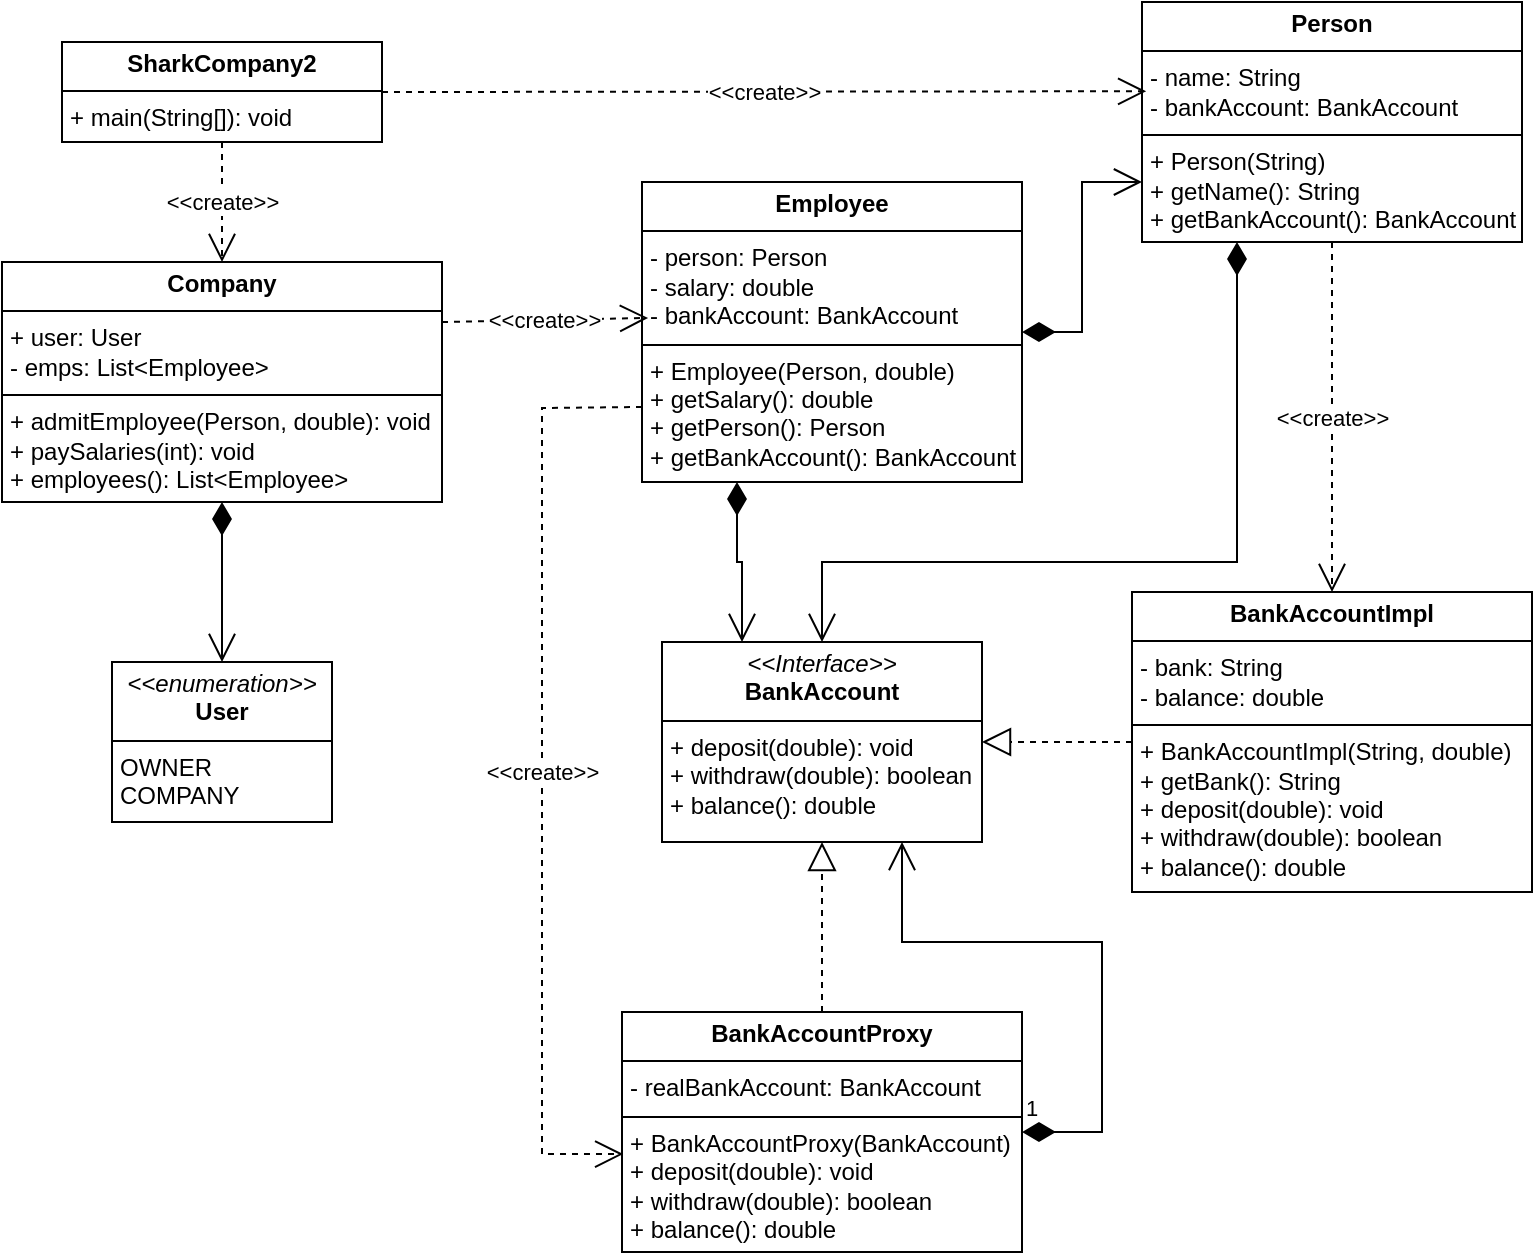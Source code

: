 <mxfile version="24.3.1" type="device">
  <diagram name="Página-1" id="oaW15ECjdYBwQmC07oxL">
    <mxGraphModel dx="1034" dy="509" grid="1" gridSize="10" guides="1" tooltips="1" connect="1" arrows="1" fold="1" page="1" pageScale="1" pageWidth="827" pageHeight="1169" math="0" shadow="0">
      <root>
        <mxCell id="0" />
        <mxCell id="1" parent="0" />
        <mxCell id="M7Njnbs4hMgtUZZrr3B1-2" value="&lt;p style=&quot;margin:0px;margin-top:4px;text-align:center;&quot;&gt;&lt;i&gt;&amp;lt;&amp;lt;Interface&amp;gt;&amp;gt;&lt;/i&gt;&lt;br&gt;&lt;b&gt;BankAccount&lt;/b&gt;&lt;/p&gt;&lt;hr size=&quot;1&quot; style=&quot;border-style:solid;&quot;&gt;&lt;p style=&quot;margin:0px;margin-left:4px;&quot;&gt;&lt;/p&gt;&lt;p style=&quot;margin:0px;margin-left:4px;&quot;&gt;+ deposit(double): void&lt;/p&gt;&lt;p style=&quot;margin:0px;margin-left:4px;&quot;&gt;+ withdraw(double): boolean&lt;/p&gt;&lt;p style=&quot;margin:0px;margin-left:4px;&quot;&gt;+ balance(): double&lt;/p&gt;" style="verticalAlign=top;align=left;overflow=fill;html=1;whiteSpace=wrap;" parent="1" vertex="1">
          <mxGeometry x="340" y="340" width="160" height="100" as="geometry" />
        </mxCell>
        <mxCell id="M7Njnbs4hMgtUZZrr3B1-8" value="&lt;p style=&quot;margin:0px;margin-top:4px;text-align:center;&quot;&gt;&lt;b&gt;BankAccountImpl&lt;/b&gt;&lt;/p&gt;&lt;hr size=&quot;1&quot; style=&quot;border-style:solid;&quot;&gt;&lt;p style=&quot;margin:0px;margin-left:4px;&quot;&gt;- bank: String&lt;/p&gt;&lt;p style=&quot;margin:0px;margin-left:4px;&quot;&gt;- balance: double&lt;/p&gt;&lt;hr size=&quot;1&quot; style=&quot;border-style:solid;&quot;&gt;&lt;p style=&quot;margin:0px;margin-left:4px;&quot;&gt;+ BankAccountImpl(String, double)&lt;/p&gt;&lt;p style=&quot;margin:0px;margin-left:4px;&quot;&gt;+ getBank(): String&lt;/p&gt;&lt;p style=&quot;margin:0px;margin-left:4px;&quot;&gt;+ deposit(double): void&lt;/p&gt;&lt;p style=&quot;margin:0px;margin-left:4px;&quot;&gt;+ withdraw(double): boolean&lt;/p&gt;&lt;p style=&quot;margin:0px;margin-left:4px;&quot;&gt;+ balance(): double&lt;/p&gt;" style="verticalAlign=top;align=left;overflow=fill;html=1;whiteSpace=wrap;" parent="1" vertex="1">
          <mxGeometry x="575" y="315" width="200" height="150" as="geometry" />
        </mxCell>
        <mxCell id="M7Njnbs4hMgtUZZrr3B1-9" value="&lt;p style=&quot;margin:0px;margin-top:4px;text-align:center;&quot;&gt;&lt;b&gt;BankAccountProxy&lt;/b&gt;&lt;/p&gt;&lt;hr size=&quot;1&quot; style=&quot;border-style:solid;&quot;&gt;&lt;p style=&quot;margin:0px;margin-left:4px;&quot;&gt;- realBankAccount: BankAccount&lt;/p&gt;&lt;hr size=&quot;1&quot; style=&quot;border-style:solid;&quot;&gt;&lt;p style=&quot;margin:0px;margin-left:4px;&quot;&gt;+ BankAccountProxy(BankAccount)&lt;/p&gt;&lt;p style=&quot;margin:0px;margin-left:4px;&quot;&gt;+ deposit(double): void&lt;/p&gt;&lt;p style=&quot;margin:0px;margin-left:4px;&quot;&gt;+ withdraw(double): boolean&lt;/p&gt;&lt;p style=&quot;margin:0px;margin-left:4px;&quot;&gt;+ balance(): double&lt;/p&gt;" style="verticalAlign=top;align=left;overflow=fill;html=1;whiteSpace=wrap;" parent="1" vertex="1">
          <mxGeometry x="320" y="525" width="200" height="120" as="geometry" />
        </mxCell>
        <mxCell id="M7Njnbs4hMgtUZZrr3B1-10" value="&lt;p style=&quot;margin:0px;margin-top:4px;text-align:center;&quot;&gt;&lt;b&gt;Company&lt;/b&gt;&lt;/p&gt;&lt;hr size=&quot;1&quot; style=&quot;border-style:solid;&quot;&gt;&lt;p style=&quot;margin:0px;margin-left:4px;&quot;&gt;+ user: User&lt;/p&gt;&lt;p style=&quot;margin:0px;margin-left:4px;&quot;&gt;- emps: List&amp;lt;Employee&amp;gt;&lt;/p&gt;&lt;hr size=&quot;1&quot; style=&quot;border-style:solid;&quot;&gt;&lt;p style=&quot;margin:0px;margin-left:4px;&quot;&gt;+ admitEmployee(Person, double): void&lt;br&gt;&lt;/p&gt;&lt;p style=&quot;margin:0px;margin-left:4px;&quot;&gt;+ paySalaries(int): void&lt;/p&gt;&lt;p style=&quot;margin:0px;margin-left:4px;&quot;&gt;+ employees(): List&amp;lt;Employee&amp;gt;&lt;/p&gt;" style="verticalAlign=top;align=left;overflow=fill;html=1;whiteSpace=wrap;" parent="1" vertex="1">
          <mxGeometry x="10" y="150" width="220" height="120" as="geometry" />
        </mxCell>
        <mxCell id="M7Njnbs4hMgtUZZrr3B1-11" value="&lt;p style=&quot;margin:0px;margin-top:4px;text-align:center;&quot;&gt;&lt;b&gt;Employee&lt;/b&gt;&lt;/p&gt;&lt;hr size=&quot;1&quot; style=&quot;border-style:solid;&quot;&gt;&lt;p style=&quot;margin:0px;margin-left:4px;&quot;&gt;- person: Person&lt;/p&gt;&lt;p style=&quot;margin:0px;margin-left:4px;&quot;&gt;- salary: double&lt;/p&gt;&lt;p style=&quot;margin:0px;margin-left:4px;&quot;&gt;- bankAccount: BankAccount&lt;/p&gt;&lt;hr size=&quot;1&quot; style=&quot;border-style:solid;&quot;&gt;&lt;p style=&quot;margin:0px;margin-left:4px;&quot;&gt;+ Employee(Person, double)&lt;br&gt;&lt;/p&gt;&lt;p style=&quot;margin:0px;margin-left:4px;&quot;&gt;+ getSalary(): double&lt;/p&gt;&lt;p style=&quot;margin:0px;margin-left:4px;&quot;&gt;+ getPerson(): Person&lt;/p&gt;&lt;p style=&quot;margin:0px;margin-left:4px;&quot;&gt;+ getBankAccount(): BankAccount&lt;/p&gt;" style="verticalAlign=top;align=left;overflow=fill;html=1;whiteSpace=wrap;" parent="1" vertex="1">
          <mxGeometry x="330" y="110" width="190" height="150" as="geometry" />
        </mxCell>
        <mxCell id="M7Njnbs4hMgtUZZrr3B1-12" value="&lt;p style=&quot;margin:0px;margin-top:4px;text-align:center;&quot;&gt;&lt;b&gt;Person&lt;/b&gt;&lt;/p&gt;&lt;hr size=&quot;1&quot; style=&quot;border-style:solid;&quot;&gt;&lt;p style=&quot;margin:0px;margin-left:4px;&quot;&gt;- name: String&lt;/p&gt;&lt;p style=&quot;margin:0px;margin-left:4px;&quot;&gt;- bankAccount: BankAccount&lt;/p&gt;&lt;hr size=&quot;1&quot; style=&quot;border-style:solid;&quot;&gt;&lt;p style=&quot;margin:0px;margin-left:4px;&quot;&gt;+ Person(String)&lt;br&gt;&lt;/p&gt;&lt;p style=&quot;margin:0px;margin-left:4px;&quot;&gt;+ getName(): String&lt;/p&gt;&lt;p style=&quot;margin:0px;margin-left:4px;&quot;&gt;+ getBankAccount(): BankAccount&lt;/p&gt;" style="verticalAlign=top;align=left;overflow=fill;html=1;whiteSpace=wrap;" parent="1" vertex="1">
          <mxGeometry x="580" y="20" width="190" height="120" as="geometry" />
        </mxCell>
        <mxCell id="M7Njnbs4hMgtUZZrr3B1-13" value="&lt;p style=&quot;margin:0px;margin-top:4px;text-align:center;&quot;&gt;&lt;i&gt;&amp;lt;&amp;lt;enumeration&amp;gt;&amp;gt;&lt;/i&gt;&lt;br&gt;&lt;b&gt;User&lt;/b&gt;&lt;/p&gt;&lt;hr size=&quot;1&quot; style=&quot;border-style:solid;&quot;&gt;&lt;p style=&quot;margin:0px;margin-left:4px;&quot;&gt;OWNER&lt;/p&gt;&lt;p style=&quot;margin:0px;margin-left:4px;&quot;&gt;COMPANY&lt;/p&gt;" style="verticalAlign=top;align=left;overflow=fill;html=1;whiteSpace=wrap;" parent="1" vertex="1">
          <mxGeometry x="65" y="350" width="110" height="80" as="geometry" />
        </mxCell>
        <mxCell id="M7Njnbs4hMgtUZZrr3B1-16" value="" style="endArrow=block;dashed=1;endFill=0;endSize=12;html=1;rounded=0;entryX=1;entryY=0.5;entryDx=0;entryDy=0;exitX=0;exitY=0.5;exitDx=0;exitDy=0;" parent="1" source="M7Njnbs4hMgtUZZrr3B1-8" target="M7Njnbs4hMgtUZZrr3B1-2" edge="1">
          <mxGeometry width="160" relative="1" as="geometry">
            <mxPoint x="590" y="390" as="sourcePoint" />
            <mxPoint x="580" y="580" as="targetPoint" />
          </mxGeometry>
        </mxCell>
        <mxCell id="M7Njnbs4hMgtUZZrr3B1-17" value="" style="endArrow=block;dashed=1;endFill=0;endSize=12;html=1;rounded=0;entryX=0.5;entryY=1;entryDx=0;entryDy=0;exitX=0.5;exitY=0;exitDx=0;exitDy=0;" parent="1" source="M7Njnbs4hMgtUZZrr3B1-9" target="M7Njnbs4hMgtUZZrr3B1-2" edge="1">
          <mxGeometry width="160" relative="1" as="geometry">
            <mxPoint x="400" y="540" as="sourcePoint" />
            <mxPoint x="580" y="580" as="targetPoint" />
          </mxGeometry>
        </mxCell>
        <mxCell id="M7Njnbs4hMgtUZZrr3B1-18" value="1" style="endArrow=open;html=1;endSize=12;startArrow=diamondThin;startSize=14;startFill=1;edgeStyle=orthogonalEdgeStyle;align=left;verticalAlign=bottom;rounded=0;entryX=0.75;entryY=1;entryDx=0;entryDy=0;exitX=1;exitY=0.5;exitDx=0;exitDy=0;" parent="1" source="M7Njnbs4hMgtUZZrr3B1-9" target="M7Njnbs4hMgtUZZrr3B1-2" edge="1">
          <mxGeometry x="-1" y="3" relative="1" as="geometry">
            <mxPoint x="550" y="640" as="sourcePoint" />
            <mxPoint x="580" y="580" as="targetPoint" />
            <Array as="points">
              <mxPoint x="560" y="585" />
              <mxPoint x="560" y="490" />
              <mxPoint x="460" y="490" />
            </Array>
          </mxGeometry>
        </mxCell>
        <mxCell id="M7Njnbs4hMgtUZZrr3B1-20" value="" style="endArrow=open;html=1;endSize=12;startArrow=diamondThin;startSize=14;startFill=1;edgeStyle=orthogonalEdgeStyle;align=left;verticalAlign=bottom;rounded=0;entryX=0.5;entryY=0;entryDx=0;entryDy=0;exitX=0.5;exitY=1;exitDx=0;exitDy=0;" parent="1" source="M7Njnbs4hMgtUZZrr3B1-10" target="M7Njnbs4hMgtUZZrr3B1-13" edge="1">
          <mxGeometry x="-1" y="3" relative="1" as="geometry">
            <mxPoint x="120" y="290" as="sourcePoint" />
            <mxPoint x="450" y="300" as="targetPoint" />
          </mxGeometry>
        </mxCell>
        <mxCell id="F6i-NHijK2bEI4QJj10K-2" value="&lt;p style=&quot;margin:0px;margin-top:4px;text-align:center;&quot;&gt;&lt;b&gt;SharkCompany2&lt;/b&gt;&lt;/p&gt;&lt;hr size=&quot;1&quot; style=&quot;border-style:solid;&quot;&gt;&lt;p style=&quot;margin:0px;margin-left:4px;&quot;&gt;+ main(String[]): void&lt;/p&gt;" style="verticalAlign=top;align=left;overflow=fill;html=1;whiteSpace=wrap;" vertex="1" parent="1">
          <mxGeometry x="40" y="40" width="160" height="50" as="geometry" />
        </mxCell>
        <mxCell id="F6i-NHijK2bEI4QJj10K-3" value="" style="endArrow=open;html=1;endSize=12;startArrow=diamondThin;startSize=14;startFill=1;edgeStyle=orthogonalEdgeStyle;align=left;verticalAlign=bottom;rounded=0;exitX=0.25;exitY=1;exitDx=0;exitDy=0;entryX=0.5;entryY=0;entryDx=0;entryDy=0;" edge="1" parent="1" source="M7Njnbs4hMgtUZZrr3B1-12" target="M7Njnbs4hMgtUZZrr3B1-2">
          <mxGeometry x="-1" y="3" relative="1" as="geometry">
            <mxPoint x="330" y="510" as="sourcePoint" />
            <mxPoint x="490" y="510" as="targetPoint" />
            <Array as="points">
              <mxPoint x="628" y="300" />
              <mxPoint x="420" y="300" />
            </Array>
          </mxGeometry>
        </mxCell>
        <mxCell id="F6i-NHijK2bEI4QJj10K-4" value="&amp;lt;&amp;lt;create&amp;gt;&amp;gt;" style="endArrow=open;endSize=12;dashed=1;html=1;rounded=0;exitX=1;exitY=0.25;exitDx=0;exitDy=0;entryX=0.016;entryY=0.453;entryDx=0;entryDy=0;entryPerimeter=0;" edge="1" parent="1" source="M7Njnbs4hMgtUZZrr3B1-10" target="M7Njnbs4hMgtUZZrr3B1-11">
          <mxGeometry width="160" relative="1" as="geometry">
            <mxPoint x="330" y="350" as="sourcePoint" />
            <mxPoint x="490" y="350" as="targetPoint" />
          </mxGeometry>
        </mxCell>
        <mxCell id="F6i-NHijK2bEI4QJj10K-6" value="&amp;lt;&amp;lt;create&amp;gt;&amp;gt;" style="endArrow=open;endSize=12;dashed=1;html=1;rounded=0;exitX=0.5;exitY=1;exitDx=0;exitDy=0;entryX=0.5;entryY=0;entryDx=0;entryDy=0;" edge="1" parent="1" source="F6i-NHijK2bEI4QJj10K-2" target="M7Njnbs4hMgtUZZrr3B1-10">
          <mxGeometry width="160" relative="1" as="geometry">
            <mxPoint x="330" y="270" as="sourcePoint" />
            <mxPoint x="490" y="270" as="targetPoint" />
          </mxGeometry>
        </mxCell>
        <mxCell id="F6i-NHijK2bEI4QJj10K-8" value="&amp;lt;&amp;lt;create&amp;gt;&amp;gt;" style="endArrow=open;endSize=12;dashed=1;html=1;rounded=0;entryX=0.5;entryY=0;entryDx=0;entryDy=0;exitX=0.5;exitY=1;exitDx=0;exitDy=0;" edge="1" parent="1" source="M7Njnbs4hMgtUZZrr3B1-12" target="M7Njnbs4hMgtUZZrr3B1-8">
          <mxGeometry width="160" relative="1" as="geometry">
            <mxPoint x="690" y="170" as="sourcePoint" />
            <mxPoint x="490" y="590" as="targetPoint" />
            <Array as="points" />
          </mxGeometry>
        </mxCell>
        <mxCell id="F6i-NHijK2bEI4QJj10K-11" value="" style="endArrow=open;html=1;endSize=12;startArrow=diamondThin;startSize=14;startFill=1;edgeStyle=orthogonalEdgeStyle;align=left;verticalAlign=bottom;rounded=0;entryX=0;entryY=0.75;entryDx=0;entryDy=0;exitX=1;exitY=0.5;exitDx=0;exitDy=0;" edge="1" parent="1" source="M7Njnbs4hMgtUZZrr3B1-11" target="M7Njnbs4hMgtUZZrr3B1-12">
          <mxGeometry x="-1" y="3" relative="1" as="geometry">
            <mxPoint x="330" y="310" as="sourcePoint" />
            <mxPoint x="490" y="310" as="targetPoint" />
          </mxGeometry>
        </mxCell>
        <mxCell id="F6i-NHijK2bEI4QJj10K-12" value="" style="endArrow=open;html=1;endSize=12;startArrow=diamondThin;startSize=14;startFill=1;edgeStyle=orthogonalEdgeStyle;align=left;verticalAlign=bottom;rounded=0;entryX=0.25;entryY=0;entryDx=0;entryDy=0;exitX=0.25;exitY=1;exitDx=0;exitDy=0;" edge="1" parent="1" source="M7Njnbs4hMgtUZZrr3B1-11" target="M7Njnbs4hMgtUZZrr3B1-2">
          <mxGeometry x="-1" y="3" relative="1" as="geometry">
            <mxPoint x="350" y="280" as="sourcePoint" />
            <mxPoint x="490" y="230" as="targetPoint" />
            <Array as="points">
              <mxPoint x="378" y="300" />
              <mxPoint x="380" y="300" />
            </Array>
          </mxGeometry>
        </mxCell>
        <mxCell id="F6i-NHijK2bEI4QJj10K-13" value="&amp;lt;&amp;lt;create&amp;gt;&amp;gt;" style="endArrow=open;endSize=12;dashed=1;html=1;rounded=0;exitX=0;exitY=0.75;exitDx=0;exitDy=0;entryX=0.003;entryY=0.592;entryDx=0;entryDy=0;entryPerimeter=0;" edge="1" parent="1" source="M7Njnbs4hMgtUZZrr3B1-11" target="M7Njnbs4hMgtUZZrr3B1-9">
          <mxGeometry width="160" relative="1" as="geometry">
            <mxPoint x="330" y="310" as="sourcePoint" />
            <mxPoint x="490" y="310" as="targetPoint" />
            <Array as="points">
              <mxPoint x="280" y="223" />
              <mxPoint x="280" y="596" />
            </Array>
          </mxGeometry>
        </mxCell>
        <mxCell id="F6i-NHijK2bEI4QJj10K-15" value="&amp;lt;&amp;lt;create&amp;gt;&amp;gt;" style="endArrow=open;endSize=12;dashed=1;html=1;rounded=0;exitX=1;exitY=0.5;exitDx=0;exitDy=0;entryX=0.011;entryY=0.372;entryDx=0;entryDy=0;entryPerimeter=0;" edge="1" parent="1" source="F6i-NHijK2bEI4QJj10K-2" target="M7Njnbs4hMgtUZZrr3B1-12">
          <mxGeometry width="160" relative="1" as="geometry">
            <mxPoint x="330" y="230" as="sourcePoint" />
            <mxPoint x="490" y="230" as="targetPoint" />
          </mxGeometry>
        </mxCell>
      </root>
    </mxGraphModel>
  </diagram>
</mxfile>

